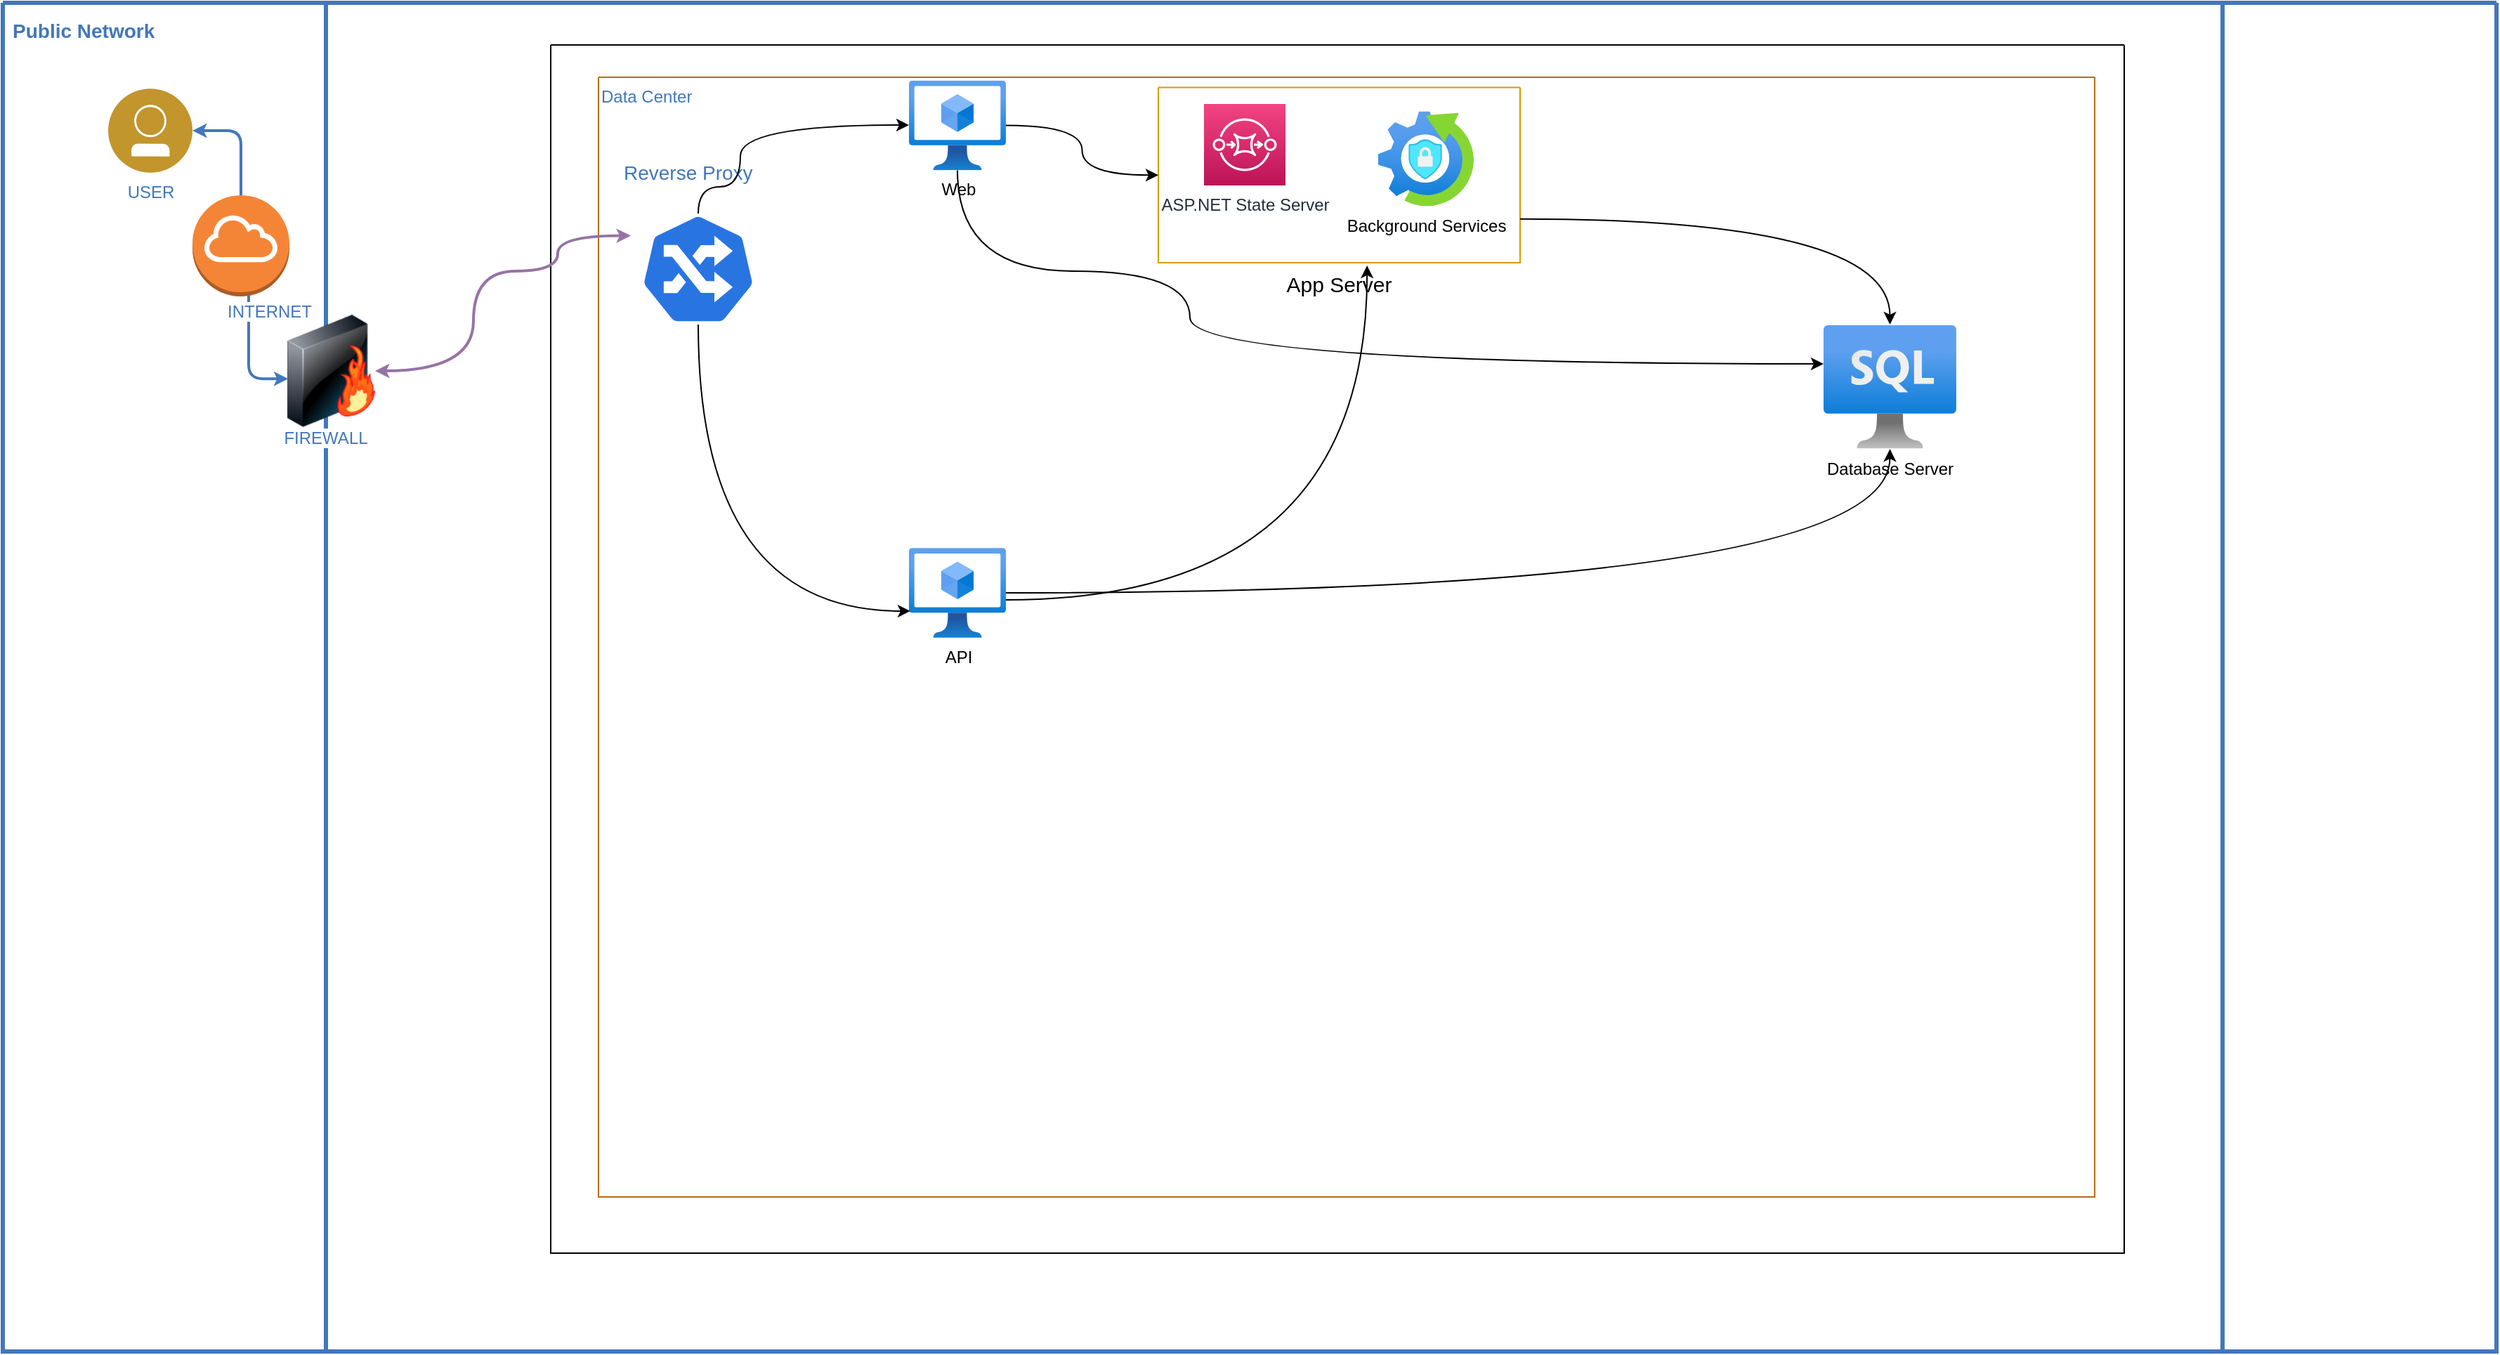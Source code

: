 <mxfile version="24.7.7">
  <diagram id="2f404044-711c-603c-8f00-f6bb4c023d3c" name="Page-1">
    <mxGraphModel dx="1434" dy="746" grid="1" gridSize="10" guides="1" tooltips="1" connect="1" arrows="1" fold="1" page="1" pageScale="1" pageWidth="1169" pageHeight="827" background="#ffffff" math="0" shadow="0">
      <root>
        <mxCell id="0" />
        <mxCell id="1" parent="0" />
        <mxCell id="21" value="" style="swimlane;shadow=0;strokeColor=#4277BB;fillColor=#ffffff;fontColor=none;align=right;startSize=0;collapsible=0;noLabel=1;strokeWidth=3;" parent="1" vertex="1">
          <mxGeometry x="65" y="49" width="1775" height="960" as="geometry" />
        </mxCell>
        <mxCell id="22" value="Public Network" style="text;html=1;align=left;verticalAlign=middle;fontColor=#4277BB;shadow=0;dashed=0;strokeColor=none;fillColor=none;labelBackgroundColor=none;fontStyle=1;fontSize=14;spacingLeft=5;" parent="21" vertex="1">
          <mxGeometry y="10" width="150" height="20" as="geometry" />
        </mxCell>
        <mxCell id="44" value="" style="line;strokeWidth=3;direction=south;html=1;shadow=0;labelBackgroundColor=none;fillColor=none;gradientColor=none;fontSize=12;fontColor=#4277BB;align=right;strokeColor=#4277BB;" parent="21" vertex="1">
          <mxGeometry x="225" width="10" height="960" as="geometry" />
        </mxCell>
        <mxCell id="lown9K5yKBKj89JTiUl6-62" style="edgeStyle=orthogonalEdgeStyle;comic=0;html=1;exitX=1;exitY=0.5;entryX=0;entryY=0.25;startArrow=none;startFill=1;endArrow=classic;endFill=1;jettySize=auto;orthogonalLoop=1;strokeColor=#4378BB;strokeWidth=2;fontFamily=Helvetica;fontSize=19;fontColor=#CC99FF;endSize=4;startSize=4;" parent="21" source="lown9K5yKBKj89JTiUl6-67" edge="1">
          <mxGeometry relative="1" as="geometry">
            <Array as="points">
              <mxPoint x="175" y="173" />
              <mxPoint x="175" y="268" />
            </Array>
            <mxPoint x="203.167" y="267.584" as="targetPoint" />
          </mxGeometry>
        </mxCell>
        <mxCell id="lown9K5yKBKj89JTiUl6-63" value="USER" style="aspect=fixed;perimeter=ellipsePerimeter;html=1;align=center;shadow=0;dashed=0;image;image=img/lib/ibm/users/user.svg;labelBackgroundColor=#ffffff;strokeColor=#666666;strokeWidth=3;fillColor=#C2952D;gradientColor=none;fontSize=12;fontColor=#4277BB;" parent="21" vertex="1">
          <mxGeometry x="75" y="61" width="60" height="60" as="geometry" />
        </mxCell>
        <mxCell id="lown9K5yKBKj89JTiUl6-65" value="" style="image;html=1;image=img/lib/clip_art/networking/Firewall-page1_128x128.png" parent="21" vertex="1">
          <mxGeometry x="194" y="222" width="80" height="80" as="geometry" />
        </mxCell>
        <mxCell id="lown9K5yKBKj89JTiUl6-66" value="&lt;span style=&quot;color: rgb(66 , 119 , 187) ; background-color: rgb(255 , 255 , 255)&quot;&gt;FIREWALL&lt;/span&gt;" style="text;html=1;strokeColor=none;fillColor=none;align=center;verticalAlign=middle;whiteSpace=wrap;rounded=0;" parent="21" vertex="1">
          <mxGeometry x="210" y="305" width="40" height="10" as="geometry" />
        </mxCell>
        <mxCell id="lown9K5yKBKj89JTiUl6-67" value="" style="outlineConnect=0;dashed=0;verticalLabelPosition=bottom;verticalAlign=top;align=center;html=1;shape=mxgraph.aws3.internet_gateway;fillColor=#F58536;gradientColor=none;" parent="21" vertex="1">
          <mxGeometry x="135" y="137" width="69" height="72" as="geometry" />
        </mxCell>
        <mxCell id="lown9K5yKBKj89JTiUl6-68" value="" style="edgeStyle=orthogonalEdgeStyle;comic=0;html=1;exitX=1;exitY=0.5;entryX=0.5;entryY=0;startArrow=classic;startFill=1;endArrow=none;endFill=1;jettySize=auto;orthogonalLoop=1;strokeColor=#4378BB;strokeWidth=2;fontFamily=Helvetica;fontSize=19;fontColor=#CC99FF;endSize=4;startSize=4;entryDx=0;entryDy=0;entryPerimeter=0;" parent="21" source="lown9K5yKBKj89JTiUl6-63" target="lown9K5yKBKj89JTiUl6-67" edge="1">
          <mxGeometry relative="1" as="geometry">
            <Array as="points" />
            <mxPoint x="155.0" y="91" as="sourcePoint" />
            <mxPoint x="223.167" y="267.584" as="targetPoint" />
          </mxGeometry>
        </mxCell>
        <mxCell id="lown9K5yKBKj89JTiUl6-71" value="&lt;span style=&quot;color: rgb(66 , 119 , 187) ; background-color: rgb(255 , 255 , 255)&quot;&gt;INTERNET&lt;/span&gt;" style="text;html=1;strokeColor=none;fillColor=none;align=center;verticalAlign=middle;whiteSpace=wrap;rounded=0;" parent="21" vertex="1">
          <mxGeometry x="170" y="215" width="40" height="10" as="geometry" />
        </mxCell>
        <mxCell id="lown9K5yKBKj89JTiUl6-100" value="Data Center" style="swimlane;shadow=0;strokeColor=#BB6A0D;fillColor=#ffffff;fontColor=#4277BB;align=left;startSize=0;collapsible=0;strokeWidth=1;fontStyle=0;verticalAlign=top;" parent="21" vertex="1">
          <mxGeometry x="424" y="53" width="1065" height="797" as="geometry" />
        </mxCell>
        <mxCell id="lown9K5yKBKj89JTiUl6-291" value="" style="swimlane;shadow=0;strokeColor=#000000;fillColor=#ffe6cc;align=right;startSize=0;collapsible=0;strokeWidth=1;" parent="21" vertex="1">
          <mxGeometry x="390" y="30" width="1120" height="860" as="geometry" />
        </mxCell>
        <mxCell id="lown9K5yKBKj89JTiUl6-118" value="" style="html=1;dashed=0;whitespace=wrap;fillColor=#2875E2;strokeColor=#ffffff;points=[[0.005,0.63,0],[0.1,0.2,0],[0.9,0.2,0],[0.5,0,0],[0.995,0.63,0],[0.72,0.99,0],[0.5,1,0],[0.28,0.99,0]];shape=mxgraph.kubernetes.icon;prIcon=ing" parent="lown9K5yKBKj89JTiUl6-291" vertex="1">
          <mxGeometry x="45" y="120" width="120" height="79" as="geometry" />
        </mxCell>
        <mxCell id="lown9K5yKBKj89JTiUl6-108" value="Reverse Proxy" style="text;html=1;align=left;verticalAlign=top;fontColor=#4277BB;shadow=0;dashed=0;strokeColor=none;fillColor=none;labelBackgroundColor=none;fontStyle=0;fontSize=14;spacingLeft=5;" parent="lown9K5yKBKj89JTiUl6-291" vertex="1">
          <mxGeometry x="45" y="76" width="120" height="24" as="geometry" />
        </mxCell>
        <mxCell id="U5dyf8ECy7FXiap7Likn-80" value="Web" style="image;aspect=fixed;html=1;points=[];align=center;fontSize=12;image=img/lib/azure2/compute/Virtual_Machines_Classic.svg;" parent="lown9K5yKBKj89JTiUl6-291" vertex="1">
          <mxGeometry x="255" y="25.31" width="69" height="64" as="geometry" />
        </mxCell>
        <mxCell id="U5dyf8ECy7FXiap7Likn-83" value="Database Server" style="image;aspect=fixed;html=1;points=[];align=center;fontSize=12;image=img/lib/azure2/databases/Azure_SQL_VM.svg;" parent="lown9K5yKBKj89JTiUl6-291" vertex="1">
          <mxGeometry x="906" y="199" width="94.48" height="88.58" as="geometry" />
        </mxCell>
        <mxCell id="U5dyf8ECy7FXiap7Likn-79" value="API" style="image;aspect=fixed;html=1;points=[];align=center;fontSize=12;image=img/lib/azure2/compute/Virtual_Machines_Classic.svg;" parent="lown9K5yKBKj89JTiUl6-291" vertex="1">
          <mxGeometry x="255" y="358" width="69" height="64" as="geometry" />
        </mxCell>
        <mxCell id="U5dyf8ECy7FXiap7Likn-81" value="" style="edgeStyle=orthogonalEdgeStyle;orthogonalLoop=1;jettySize=auto;html=1;exitX=0.5;exitY=1;exitDx=0;exitDy=0;exitPerimeter=0;entryX=0.014;entryY=0.703;entryDx=0;entryDy=0;strokeColor=#000000;curved=1;entryPerimeter=0;" parent="lown9K5yKBKj89JTiUl6-291" source="lown9K5yKBKj89JTiUl6-118" target="U5dyf8ECy7FXiap7Likn-79" edge="1">
          <mxGeometry relative="1" as="geometry">
            <mxPoint x="594" y="222" as="sourcePoint" />
            <mxPoint x="1187.025" y="339.037" as="targetPoint" />
          </mxGeometry>
        </mxCell>
        <mxCell id="lown9K5yKBKj89JTiUl6-107" style="edgeStyle=orthogonalEdgeStyle;curved=1;orthogonalLoop=1;jettySize=auto;html=1;strokeColor=#000000;" parent="lown9K5yKBKj89JTiUl6-291" source="U5dyf8ECy7FXiap7Likn-80" target="U5dyf8ECy7FXiap7Likn-83" edge="1">
          <mxGeometry relative="1" as="geometry">
            <mxPoint x="144" y="235" as="targetPoint" />
            <Array as="points">
              <mxPoint x="290" y="161" />
              <mxPoint x="455" y="161" />
              <mxPoint x="455" y="227" />
            </Array>
          </mxGeometry>
        </mxCell>
        <mxCell id="lown9K5yKBKj89JTiUl6-115" style="edgeStyle=orthogonalEdgeStyle;curved=1;orthogonalLoop=1;jettySize=auto;html=1;exitX=0.5;exitY=0;exitDx=0;exitDy=0;exitPerimeter=0;strokeColor=#000000;" parent="lown9K5yKBKj89JTiUl6-291" source="lown9K5yKBKj89JTiUl6-118" target="U5dyf8ECy7FXiap7Likn-80" edge="1">
          <mxGeometry relative="1" as="geometry">
            <Array as="points">
              <mxPoint x="105" y="101" />
              <mxPoint x="135" y="101" />
              <mxPoint x="135" y="57" />
            </Array>
            <mxPoint x="844.306" y="236.64" as="targetPoint" />
          </mxGeometry>
        </mxCell>
        <mxCell id="U5dyf8ECy7FXiap7Likn-84" value="" style="edgeStyle=orthogonalEdgeStyle;orthogonalLoop=1;jettySize=auto;html=1;strokeColor=#000000;curved=1;" parent="lown9K5yKBKj89JTiUl6-291" source="U5dyf8ECy7FXiap7Likn-79" target="U5dyf8ECy7FXiap7Likn-83" edge="1">
          <mxGeometry relative="1" as="geometry">
            <mxPoint x="335" y="251" as="sourcePoint" />
            <mxPoint x="486" y="328" as="targetPoint" />
          </mxGeometry>
        </mxCell>
        <mxCell id="U5dyf8ECy7FXiap7Likn-90" value="ASP.NET State Server" style="points=[[0,0,0],[0.25,0,0],[0.5,0,0],[0.75,0,0],[1,0,0],[0,1,0],[0.25,1,0],[0.5,1,0],[0.75,1,0],[1,1,0],[0,0.25,0],[0,0.5,0],[0,0.75,0],[1,0.25,0],[1,0.5,0],[1,0.75,0]];outlineConnect=0;fontColor=#232F3E;gradientColor=#F34482;gradientDirection=north;fillColor=#BC1356;strokeColor=#ffffff;dashed=0;verticalLabelPosition=bottom;verticalAlign=top;align=center;html=1;fontSize=12;fontStyle=0;aspect=fixed;shape=mxgraph.aws4.resourceIcon;resIcon=mxgraph.aws4.sqs;labelBackgroundColor=#ffffff;" parent="lown9K5yKBKj89JTiUl6-291" vertex="1">
          <mxGeometry x="465" y="42" width="58" height="58" as="geometry" />
        </mxCell>
        <mxCell id="U5dyf8ECy7FXiap7Likn-91" value="App Server" style="swimlane;shadow=0;strokeColor=#d79b00;fillColor=#ffe6cc;align=center;startSize=0;collapsible=0;strokeWidth=1;fontStyle=0;fontSize=15;labelPosition=center;verticalLabelPosition=bottom;verticalAlign=top;" parent="lown9K5yKBKj89JTiUl6-291" vertex="1">
          <mxGeometry x="432.5" y="30.31" width="257.5" height="124.69" as="geometry" />
        </mxCell>
        <mxCell id="U5dyf8ECy7FXiap7Likn-96" value="Background Services" style="image;aspect=fixed;html=1;points=[];align=center;fontSize=12;image=img/lib/azure2/iot/Windows10_Core_Services.svg;" parent="U5dyf8ECy7FXiap7Likn-91" vertex="1">
          <mxGeometry x="156.5" y="16.69" width="68" height="68" as="geometry" />
        </mxCell>
        <mxCell id="U5dyf8ECy7FXiap7Likn-93" value="" style="edgeStyle=orthogonalEdgeStyle;orthogonalLoop=1;jettySize=auto;html=1;strokeColor=#000000;curved=1;entryX=0;entryY=0.5;entryDx=0;entryDy=0;" parent="lown9K5yKBKj89JTiUl6-291" source="U5dyf8ECy7FXiap7Likn-80" target="U5dyf8ECy7FXiap7Likn-91" edge="1">
          <mxGeometry relative="1" as="geometry">
            <mxPoint x="334" y="52" as="sourcePoint" />
            <mxPoint x="805" y="44" as="targetPoint" />
          </mxGeometry>
        </mxCell>
        <mxCell id="U5dyf8ECy7FXiap7Likn-94" value="" style="edgeStyle=orthogonalEdgeStyle;orthogonalLoop=1;jettySize=auto;html=1;strokeColor=#000000;curved=1;entryX=0.577;entryY=1.016;entryDx=0;entryDy=0;entryPerimeter=0;exitX=1;exitY=0.578;exitDx=0;exitDy=0;exitPerimeter=0;" parent="lown9K5yKBKj89JTiUl6-291" source="U5dyf8ECy7FXiap7Likn-79" target="U5dyf8ECy7FXiap7Likn-91" edge="1">
          <mxGeometry relative="1" as="geometry">
            <mxPoint x="334" y="273" as="sourcePoint" />
            <mxPoint x="805" y="265" as="targetPoint" />
          </mxGeometry>
        </mxCell>
        <mxCell id="U5dyf8ECy7FXiap7Likn-95" value="" style="edgeStyle=orthogonalEdgeStyle;orthogonalLoop=1;jettySize=auto;html=1;strokeColor=#000000;curved=1;exitX=1;exitY=0.75;exitDx=0;exitDy=0;" parent="lown9K5yKBKj89JTiUl6-291" source="U5dyf8ECy7FXiap7Likn-91" target="U5dyf8ECy7FXiap7Likn-83" edge="1">
          <mxGeometry relative="1" as="geometry">
            <mxPoint x="721" y="127" as="sourcePoint" />
            <mxPoint x="978" y="11" as="targetPoint" />
          </mxGeometry>
        </mxCell>
        <mxCell id="U5dyf8ECy7FXiap7Likn-118" value="" style="line;strokeWidth=3;direction=south;html=1;shadow=0;labelBackgroundColor=none;fillColor=none;gradientColor=none;fontSize=12;fontColor=#4277BB;align=right;strokeColor=#4277BB;" parent="21" vertex="1">
          <mxGeometry x="1575" width="10" height="960" as="geometry" />
        </mxCell>
        <mxCell id="lown9K5yKBKj89JTiUl6-144" style="edgeStyle=orthogonalEdgeStyle;html=1;labelBackgroundColor=#ffffff;startArrow=classic;startFill=1;startSize=4;endArrow=classic;endFill=1;endSize=4;jettySize=auto;orthogonalLoop=1;strokeWidth=2;fontSize=19;fontColor=#CC99FF;elbow=vertical;fillColor=#e1d5e7;strokeColor=#9673a6;rounded=0;curved=1;entryX=0.1;entryY=0.2;entryDx=0;entryDy=0;entryPerimeter=0;" parent="1" target="lown9K5yKBKj89JTiUl6-118" edge="1">
          <mxGeometry relative="1" as="geometry">
            <mxPoint x="720" y="180" as="targetPoint" />
            <Array as="points">
              <mxPoint x="400" y="311" />
              <mxPoint x="400" y="240" />
              <mxPoint x="460" y="240" />
              <mxPoint x="460" y="215" />
            </Array>
            <mxPoint x="330" y="311" as="sourcePoint" />
          </mxGeometry>
        </mxCell>
      </root>
    </mxGraphModel>
  </diagram>
</mxfile>

